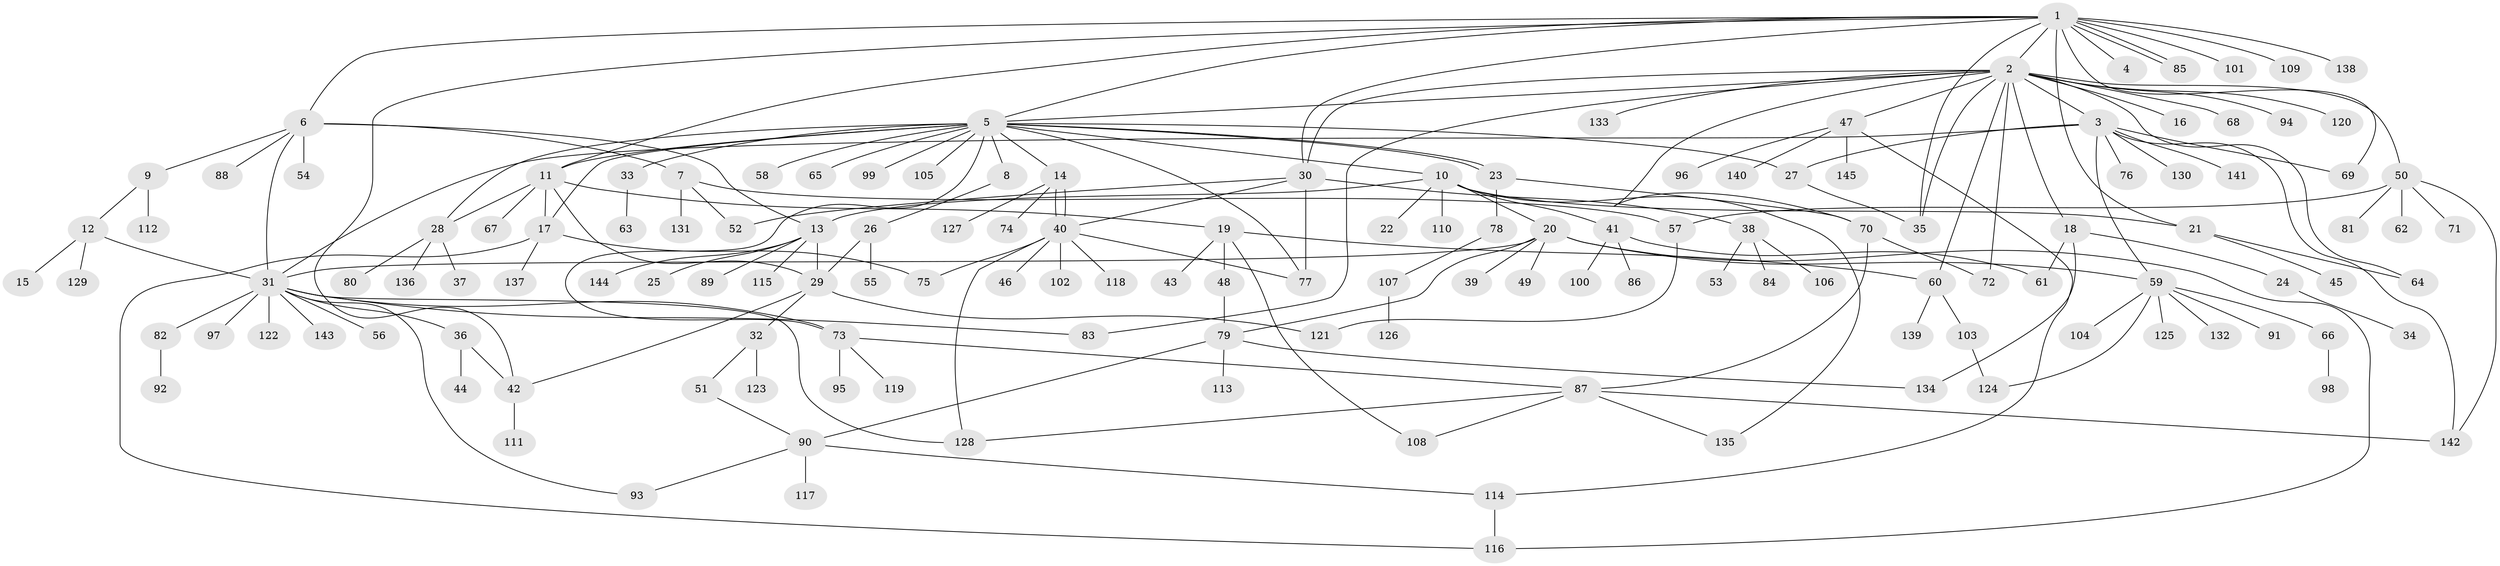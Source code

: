 // Generated by graph-tools (version 1.1) at 2025/49/03/09/25 03:49:50]
// undirected, 145 vertices, 195 edges
graph export_dot {
graph [start="1"]
  node [color=gray90,style=filled];
  1;
  2;
  3;
  4;
  5;
  6;
  7;
  8;
  9;
  10;
  11;
  12;
  13;
  14;
  15;
  16;
  17;
  18;
  19;
  20;
  21;
  22;
  23;
  24;
  25;
  26;
  27;
  28;
  29;
  30;
  31;
  32;
  33;
  34;
  35;
  36;
  37;
  38;
  39;
  40;
  41;
  42;
  43;
  44;
  45;
  46;
  47;
  48;
  49;
  50;
  51;
  52;
  53;
  54;
  55;
  56;
  57;
  58;
  59;
  60;
  61;
  62;
  63;
  64;
  65;
  66;
  67;
  68;
  69;
  70;
  71;
  72;
  73;
  74;
  75;
  76;
  77;
  78;
  79;
  80;
  81;
  82;
  83;
  84;
  85;
  86;
  87;
  88;
  89;
  90;
  91;
  92;
  93;
  94;
  95;
  96;
  97;
  98;
  99;
  100;
  101;
  102;
  103;
  104;
  105;
  106;
  107;
  108;
  109;
  110;
  111;
  112;
  113;
  114;
  115;
  116;
  117;
  118;
  119;
  120;
  121;
  122;
  123;
  124;
  125;
  126;
  127;
  128;
  129;
  130;
  131;
  132;
  133;
  134;
  135;
  136;
  137;
  138;
  139;
  140;
  141;
  142;
  143;
  144;
  145;
  1 -- 2;
  1 -- 4;
  1 -- 5;
  1 -- 6;
  1 -- 11;
  1 -- 21;
  1 -- 30;
  1 -- 35;
  1 -- 42;
  1 -- 69;
  1 -- 85;
  1 -- 85;
  1 -- 101;
  1 -- 109;
  1 -- 138;
  2 -- 3;
  2 -- 5;
  2 -- 16;
  2 -- 18;
  2 -- 30;
  2 -- 35;
  2 -- 47;
  2 -- 50;
  2 -- 60;
  2 -- 64;
  2 -- 68;
  2 -- 70;
  2 -- 72;
  2 -- 83;
  2 -- 94;
  2 -- 120;
  2 -- 133;
  3 -- 27;
  3 -- 31;
  3 -- 59;
  3 -- 69;
  3 -- 76;
  3 -- 130;
  3 -- 141;
  3 -- 142;
  5 -- 8;
  5 -- 10;
  5 -- 11;
  5 -- 14;
  5 -- 17;
  5 -- 23;
  5 -- 23;
  5 -- 27;
  5 -- 28;
  5 -- 33;
  5 -- 58;
  5 -- 65;
  5 -- 73;
  5 -- 77;
  5 -- 99;
  5 -- 105;
  6 -- 7;
  6 -- 9;
  6 -- 13;
  6 -- 31;
  6 -- 54;
  6 -- 88;
  7 -- 52;
  7 -- 57;
  7 -- 131;
  8 -- 26;
  9 -- 12;
  9 -- 112;
  10 -- 13;
  10 -- 20;
  10 -- 21;
  10 -- 22;
  10 -- 41;
  10 -- 110;
  10 -- 135;
  11 -- 17;
  11 -- 19;
  11 -- 28;
  11 -- 29;
  11 -- 67;
  12 -- 15;
  12 -- 31;
  12 -- 129;
  13 -- 25;
  13 -- 29;
  13 -- 89;
  13 -- 115;
  13 -- 144;
  14 -- 40;
  14 -- 40;
  14 -- 74;
  14 -- 127;
  17 -- 75;
  17 -- 116;
  17 -- 137;
  18 -- 24;
  18 -- 61;
  18 -- 134;
  19 -- 43;
  19 -- 48;
  19 -- 60;
  19 -- 108;
  20 -- 31;
  20 -- 39;
  20 -- 49;
  20 -- 59;
  20 -- 79;
  20 -- 116;
  21 -- 45;
  21 -- 64;
  23 -- 70;
  23 -- 78;
  24 -- 34;
  26 -- 29;
  26 -- 55;
  27 -- 35;
  28 -- 37;
  28 -- 80;
  28 -- 136;
  29 -- 32;
  29 -- 42;
  29 -- 121;
  30 -- 38;
  30 -- 40;
  30 -- 52;
  30 -- 77;
  31 -- 36;
  31 -- 56;
  31 -- 73;
  31 -- 82;
  31 -- 83;
  31 -- 93;
  31 -- 97;
  31 -- 122;
  31 -- 128;
  31 -- 143;
  32 -- 51;
  32 -- 123;
  33 -- 63;
  36 -- 42;
  36 -- 44;
  38 -- 53;
  38 -- 84;
  38 -- 106;
  40 -- 46;
  40 -- 75;
  40 -- 77;
  40 -- 102;
  40 -- 118;
  40 -- 128;
  41 -- 61;
  41 -- 86;
  41 -- 100;
  42 -- 111;
  47 -- 96;
  47 -- 114;
  47 -- 140;
  47 -- 145;
  48 -- 79;
  50 -- 57;
  50 -- 62;
  50 -- 71;
  50 -- 81;
  50 -- 142;
  51 -- 90;
  57 -- 121;
  59 -- 66;
  59 -- 91;
  59 -- 104;
  59 -- 124;
  59 -- 125;
  59 -- 132;
  60 -- 103;
  60 -- 139;
  66 -- 98;
  70 -- 72;
  70 -- 87;
  73 -- 87;
  73 -- 95;
  73 -- 119;
  78 -- 107;
  79 -- 90;
  79 -- 113;
  79 -- 134;
  82 -- 92;
  87 -- 108;
  87 -- 128;
  87 -- 135;
  87 -- 142;
  90 -- 93;
  90 -- 114;
  90 -- 117;
  103 -- 124;
  107 -- 126;
  114 -- 116;
}

